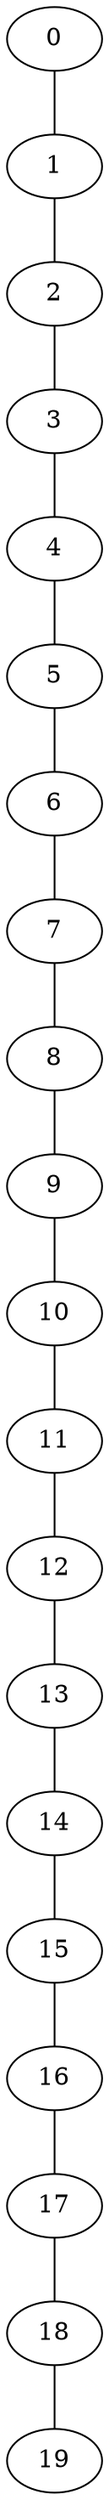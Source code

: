 graph "" {
	0	 [index=0,
		pos="0.0,0.0"];
	1	 [index=1,
		pos="0.1798153665309641,-0.07122319582146716"];
	0 -- 1 [key=0];
2 [index=2,
	pos="0.29886283574311073,-0.21345346885437308"];
1 -- 2 [key=0];
3 [index=3,
pos="0.33883102554804684,-0.3735218953600268"];
2 -- 3 [key=0];
4 [index=4,
pos="0.31817086379277804,-0.5120249914471565"];
3 -- 4 [key=0];
5 [index=5,
pos="0.2637423886341096,-0.6153989068129221"];
4 -- 5 [key=0];
6 [index=6,
pos="0.1949104752790648,-0.685234440578934"];
5 -- 6 [key=0];
7 [index=7,
pos="0.12209930618020641,-0.7276254014160356"];
6 -- 7 [key=0];
8 [index=8,
pos="0.049836506502706955,-0.7483101005212837"];
7 -- 8 [key=0];
9 [index=9,
pos="-0.02048778839964328,-0.7513682527800614"];
8 -- 9 [key=0];
10 [index=10,
pos="-0.08888729024794977,-0.7392698758313995"];
9 -- 10 [key=0];
11 [index=11,
pos="-0.15569625420002384,-0.7132660101228745"];
10 -- 11 [key=0];
12 [index=12,
pos="-0.16420106466669396,-0.6507858989534905"];
11 -- 12 [key=0];
13 [index=13,
pos="-0.21823509319700884,-0.6123031679226085"];
12 -- 13 [key=0];
14 [index=14,
pos="-0.26944289840859426,-0.5642602547974253"];
13 -- 14 [key=0];
15 [index=15,
pos="-0.3071564206214389,-0.5052430171982963"];
14 -- 15 [key=0];
16 [index=16,
pos="-0.29248470367928164,-0.4409147303487557"];
15 -- 16 [key=0];
17 [index=17,
pos="-0.34859756689576527,-0.36854397454044524"];
16 -- 17 [key=0];
18 [index=18,
pos="-0.29272393291548543,-0.30810367358177226"];
17 -- 18 [key=0];
19 [index=19,
pos="-0.27984877782076995,-0.1728344700735345"];
18 -- 19 [key=0];
}
